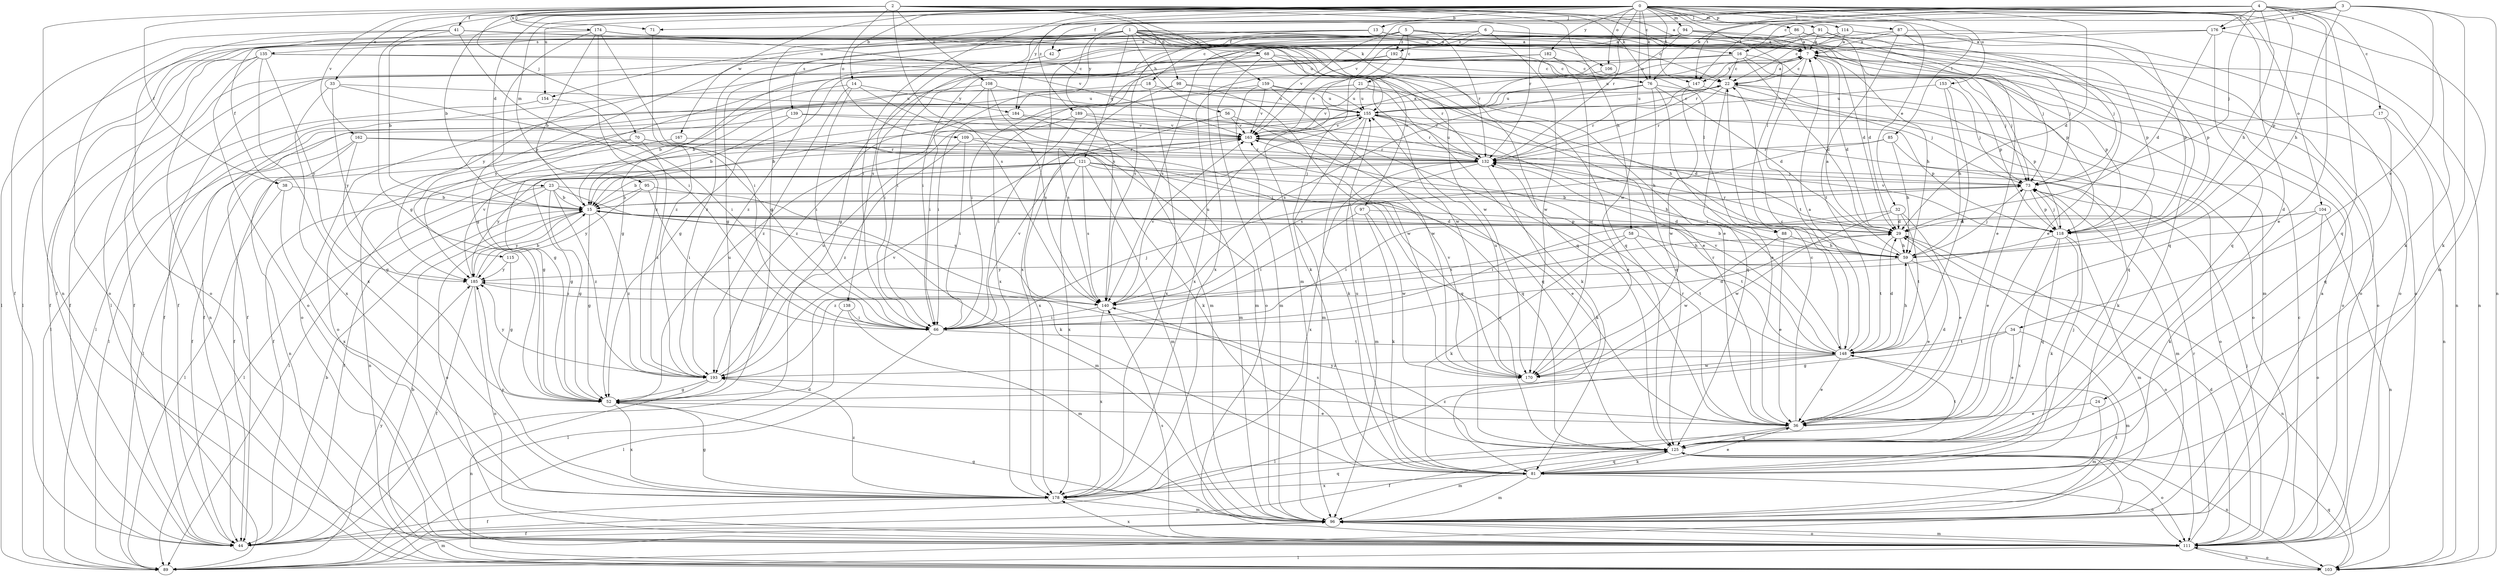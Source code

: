 strict digraph  {
0;
1;
2;
3;
4;
5;
6;
7;
13;
14;
15;
16;
17;
18;
21;
22;
23;
24;
29;
32;
33;
34;
36;
38;
41;
42;
44;
52;
56;
58;
59;
66;
68;
70;
71;
73;
76;
81;
85;
86;
87;
88;
89;
91;
94;
95;
96;
97;
98;
103;
104;
106;
108;
109;
111;
114;
115;
118;
121;
125;
132;
135;
138;
139;
140;
147;
148;
153;
154;
155;
159;
162;
163;
167;
170;
174;
176;
178;
182;
184;
185;
189;
192;
193;
0 -> 13  [label=b];
0 -> 14  [label=b];
0 -> 15  [label=b];
0 -> 23  [label=d];
0 -> 24  [label=d];
0 -> 29  [label=d];
0 -> 32  [label=e];
0 -> 33  [label=e];
0 -> 52  [label=g];
0 -> 66  [label=i];
0 -> 76  [label=k];
0 -> 85  [label=l];
0 -> 86  [label=l];
0 -> 87  [label=l];
0 -> 88  [label=l];
0 -> 91  [label=m];
0 -> 94  [label=m];
0 -> 95  [label=m];
0 -> 96  [label=m];
0 -> 104  [label=o];
0 -> 106  [label=o];
0 -> 114  [label=p];
0 -> 132  [label=r];
0 -> 147  [label=t];
0 -> 153  [label=u];
0 -> 154  [label=u];
0 -> 167  [label=w];
0 -> 170  [label=w];
0 -> 182  [label=y];
0 -> 184  [label=y];
0 -> 189  [label=z];
1 -> 7  [label=a];
1 -> 38  [label=f];
1 -> 56  [label=h];
1 -> 68  [label=j];
1 -> 76  [label=k];
1 -> 88  [label=l];
1 -> 89  [label=l];
1 -> 97  [label=n];
1 -> 106  [label=o];
1 -> 115  [label=p];
1 -> 121  [label=q];
1 -> 125  [label=q];
1 -> 135  [label=s];
1 -> 138  [label=s];
1 -> 139  [label=s];
1 -> 154  [label=u];
1 -> 155  [label=u];
1 -> 170  [label=w];
1 -> 184  [label=y];
2 -> 7  [label=a];
2 -> 16  [label=c];
2 -> 38  [label=f];
2 -> 41  [label=f];
2 -> 58  [label=h];
2 -> 70  [label=j];
2 -> 71  [label=j];
2 -> 76  [label=k];
2 -> 98  [label=n];
2 -> 103  [label=n];
2 -> 108  [label=o];
2 -> 109  [label=o];
2 -> 132  [label=r];
2 -> 140  [label=s];
2 -> 159  [label=v];
2 -> 162  [label=v];
2 -> 174  [label=x];
3 -> 16  [label=c];
3 -> 34  [label=e];
3 -> 52  [label=g];
3 -> 59  [label=h];
3 -> 76  [label=k];
3 -> 81  [label=k];
3 -> 103  [label=n];
3 -> 147  [label=t];
3 -> 176  [label=x];
4 -> 17  [label=c];
4 -> 36  [label=e];
4 -> 42  [label=f];
4 -> 59  [label=h];
4 -> 71  [label=j];
4 -> 73  [label=j];
4 -> 81  [label=k];
4 -> 118  [label=p];
4 -> 125  [label=q];
4 -> 140  [label=s];
4 -> 147  [label=t];
4 -> 163  [label=v];
4 -> 176  [label=x];
5 -> 18  [label=c];
5 -> 21  [label=c];
5 -> 22  [label=c];
5 -> 42  [label=f];
5 -> 44  [label=f];
5 -> 103  [label=n];
5 -> 111  [label=o];
5 -> 132  [label=r];
5 -> 163  [label=v];
5 -> 178  [label=x];
5 -> 192  [label=z];
6 -> 73  [label=j];
6 -> 89  [label=l];
6 -> 96  [label=m];
6 -> 118  [label=p];
6 -> 170  [label=w];
6 -> 192  [label=z];
7 -> 22  [label=c];
7 -> 29  [label=d];
7 -> 59  [label=h];
7 -> 111  [label=o];
7 -> 118  [label=p];
7 -> 147  [label=t];
7 -> 148  [label=t];
7 -> 155  [label=u];
13 -> 7  [label=a];
13 -> 29  [label=d];
13 -> 52  [label=g];
13 -> 111  [label=o];
13 -> 140  [label=s];
13 -> 193  [label=z];
14 -> 15  [label=b];
14 -> 66  [label=i];
14 -> 96  [label=m];
14 -> 184  [label=y];
14 -> 193  [label=z];
15 -> 29  [label=d];
15 -> 52  [label=g];
15 -> 73  [label=j];
15 -> 96  [label=m];
15 -> 111  [label=o];
15 -> 118  [label=p];
15 -> 148  [label=t];
15 -> 185  [label=y];
15 -> 193  [label=z];
16 -> 22  [label=c];
16 -> 29  [label=d];
16 -> 44  [label=f];
16 -> 52  [label=g];
16 -> 96  [label=m];
16 -> 111  [label=o];
16 -> 178  [label=x];
17 -> 103  [label=n];
17 -> 125  [label=q];
17 -> 163  [label=v];
18 -> 155  [label=u];
18 -> 178  [label=x];
18 -> 193  [label=z];
21 -> 44  [label=f];
21 -> 59  [label=h];
21 -> 81  [label=k];
21 -> 89  [label=l];
21 -> 155  [label=u];
21 -> 163  [label=v];
22 -> 7  [label=a];
22 -> 44  [label=f];
22 -> 73  [label=j];
22 -> 118  [label=p];
22 -> 125  [label=q];
22 -> 132  [label=r];
22 -> 155  [label=u];
23 -> 15  [label=b];
23 -> 44  [label=f];
23 -> 52  [label=g];
23 -> 89  [label=l];
23 -> 125  [label=q];
23 -> 140  [label=s];
23 -> 193  [label=z];
24 -> 36  [label=e];
24 -> 96  [label=m];
29 -> 59  [label=h];
29 -> 111  [label=o];
29 -> 132  [label=r];
29 -> 148  [label=t];
32 -> 29  [label=d];
32 -> 36  [label=e];
32 -> 66  [label=i];
32 -> 148  [label=t];
32 -> 170  [label=w];
33 -> 66  [label=i];
33 -> 155  [label=u];
33 -> 178  [label=x];
33 -> 185  [label=y];
34 -> 36  [label=e];
34 -> 52  [label=g];
34 -> 96  [label=m];
34 -> 148  [label=t];
36 -> 22  [label=c];
36 -> 29  [label=d];
36 -> 44  [label=f];
36 -> 125  [label=q];
36 -> 132  [label=r];
36 -> 193  [label=z];
38 -> 15  [label=b];
38 -> 89  [label=l];
38 -> 178  [label=x];
41 -> 7  [label=a];
41 -> 15  [label=b];
41 -> 44  [label=f];
41 -> 66  [label=i];
41 -> 111  [label=o];
41 -> 163  [label=v];
42 -> 66  [label=i];
44 -> 15  [label=b];
44 -> 29  [label=d];
52 -> 36  [label=e];
52 -> 155  [label=u];
52 -> 178  [label=x];
56 -> 125  [label=q];
56 -> 163  [label=v];
56 -> 178  [label=x];
58 -> 59  [label=h];
58 -> 81  [label=k];
58 -> 140  [label=s];
58 -> 148  [label=t];
59 -> 7  [label=a];
59 -> 15  [label=b];
59 -> 36  [label=e];
59 -> 73  [label=j];
59 -> 103  [label=n];
59 -> 185  [label=y];
66 -> 29  [label=d];
66 -> 73  [label=j];
66 -> 89  [label=l];
66 -> 148  [label=t];
66 -> 163  [label=v];
68 -> 22  [label=c];
68 -> 52  [label=g];
68 -> 111  [label=o];
68 -> 132  [label=r];
68 -> 170  [label=w];
68 -> 178  [label=x];
70 -> 52  [label=g];
70 -> 103  [label=n];
70 -> 125  [label=q];
70 -> 132  [label=r];
70 -> 193  [label=z];
71 -> 193  [label=z];
73 -> 15  [label=b];
73 -> 36  [label=e];
73 -> 96  [label=m];
73 -> 118  [label=p];
76 -> 29  [label=d];
76 -> 36  [label=e];
76 -> 44  [label=f];
76 -> 111  [label=o];
76 -> 125  [label=q];
76 -> 140  [label=s];
76 -> 155  [label=u];
81 -> 36  [label=e];
81 -> 73  [label=j];
81 -> 96  [label=m];
81 -> 111  [label=o];
81 -> 125  [label=q];
81 -> 155  [label=u];
81 -> 178  [label=x];
85 -> 59  [label=h];
85 -> 81  [label=k];
85 -> 132  [label=r];
85 -> 140  [label=s];
86 -> 7  [label=a];
86 -> 36  [label=e];
86 -> 66  [label=i];
86 -> 73  [label=j];
86 -> 193  [label=z];
87 -> 7  [label=a];
87 -> 36  [label=e];
87 -> 66  [label=i];
87 -> 118  [label=p];
87 -> 148  [label=t];
88 -> 36  [label=e];
88 -> 59  [label=h];
88 -> 170  [label=w];
89 -> 96  [label=m];
89 -> 185  [label=y];
91 -> 7  [label=a];
91 -> 29  [label=d];
91 -> 118  [label=p];
91 -> 132  [label=r];
91 -> 178  [label=x];
94 -> 7  [label=a];
94 -> 73  [label=j];
94 -> 125  [label=q];
94 -> 140  [label=s];
94 -> 155  [label=u];
94 -> 185  [label=y];
95 -> 15  [label=b];
95 -> 66  [label=i];
95 -> 81  [label=k];
95 -> 185  [label=y];
96 -> 7  [label=a];
96 -> 44  [label=f];
96 -> 52  [label=g];
96 -> 111  [label=o];
96 -> 148  [label=t];
97 -> 29  [label=d];
97 -> 66  [label=i];
97 -> 81  [label=k];
97 -> 170  [label=w];
98 -> 15  [label=b];
98 -> 140  [label=s];
98 -> 155  [label=u];
98 -> 170  [label=w];
103 -> 15  [label=b];
103 -> 111  [label=o];
103 -> 125  [label=q];
104 -> 29  [label=d];
104 -> 66  [label=i];
104 -> 81  [label=k];
104 -> 103  [label=n];
104 -> 111  [label=o];
106 -> 73  [label=j];
106 -> 163  [label=v];
108 -> 66  [label=i];
108 -> 96  [label=m];
108 -> 111  [label=o];
108 -> 140  [label=s];
108 -> 155  [label=u];
109 -> 66  [label=i];
109 -> 81  [label=k];
109 -> 132  [label=r];
109 -> 193  [label=z];
111 -> 22  [label=c];
111 -> 29  [label=d];
111 -> 73  [label=j];
111 -> 89  [label=l];
111 -> 96  [label=m];
111 -> 103  [label=n];
111 -> 132  [label=r];
111 -> 140  [label=s];
111 -> 178  [label=x];
114 -> 7  [label=a];
114 -> 22  [label=c];
114 -> 89  [label=l];
114 -> 111  [label=o];
114 -> 118  [label=p];
115 -> 52  [label=g];
115 -> 185  [label=y];
118 -> 73  [label=j];
118 -> 81  [label=k];
118 -> 96  [label=m];
118 -> 125  [label=q];
118 -> 163  [label=v];
118 -> 178  [label=x];
118 -> 193  [label=z];
121 -> 15  [label=b];
121 -> 36  [label=e];
121 -> 52  [label=g];
121 -> 59  [label=h];
121 -> 73  [label=j];
121 -> 96  [label=m];
121 -> 103  [label=n];
121 -> 140  [label=s];
121 -> 178  [label=x];
125 -> 81  [label=k];
125 -> 89  [label=l];
125 -> 96  [label=m];
125 -> 103  [label=n];
125 -> 111  [label=o];
125 -> 140  [label=s];
125 -> 148  [label=t];
125 -> 185  [label=y];
132 -> 73  [label=j];
132 -> 81  [label=k];
132 -> 89  [label=l];
132 -> 96  [label=m];
132 -> 155  [label=u];
132 -> 178  [label=x];
132 -> 185  [label=y];
135 -> 22  [label=c];
135 -> 36  [label=e];
135 -> 44  [label=f];
135 -> 103  [label=n];
135 -> 111  [label=o];
135 -> 178  [label=x];
135 -> 185  [label=y];
138 -> 66  [label=i];
138 -> 89  [label=l];
138 -> 96  [label=m];
139 -> 15  [label=b];
139 -> 59  [label=h];
139 -> 111  [label=o];
139 -> 163  [label=v];
140 -> 66  [label=i];
140 -> 155  [label=u];
140 -> 163  [label=v];
140 -> 178  [label=x];
147 -> 125  [label=q];
147 -> 132  [label=r];
147 -> 170  [label=w];
148 -> 7  [label=a];
148 -> 22  [label=c];
148 -> 29  [label=d];
148 -> 36  [label=e];
148 -> 59  [label=h];
148 -> 89  [label=l];
148 -> 132  [label=r];
148 -> 163  [label=v];
148 -> 170  [label=w];
148 -> 193  [label=z];
153 -> 59  [label=h];
153 -> 73  [label=j];
153 -> 148  [label=t];
153 -> 155  [label=u];
154 -> 66  [label=i];
154 -> 89  [label=l];
155 -> 22  [label=c];
155 -> 29  [label=d];
155 -> 81  [label=k];
155 -> 89  [label=l];
155 -> 96  [label=m];
155 -> 118  [label=p];
155 -> 132  [label=r];
155 -> 163  [label=v];
159 -> 66  [label=i];
159 -> 96  [label=m];
159 -> 148  [label=t];
159 -> 155  [label=u];
159 -> 163  [label=v];
159 -> 170  [label=w];
162 -> 44  [label=f];
162 -> 52  [label=g];
162 -> 89  [label=l];
162 -> 125  [label=q];
162 -> 132  [label=r];
163 -> 7  [label=a];
163 -> 44  [label=f];
163 -> 111  [label=o];
163 -> 132  [label=r];
167 -> 44  [label=f];
167 -> 132  [label=r];
170 -> 155  [label=u];
170 -> 163  [label=v];
174 -> 7  [label=a];
174 -> 15  [label=b];
174 -> 36  [label=e];
174 -> 52  [label=g];
174 -> 66  [label=i];
174 -> 111  [label=o];
174 -> 125  [label=q];
174 -> 193  [label=z];
176 -> 7  [label=a];
176 -> 29  [label=d];
176 -> 52  [label=g];
176 -> 103  [label=n];
176 -> 125  [label=q];
178 -> 44  [label=f];
178 -> 52  [label=g];
178 -> 96  [label=m];
178 -> 125  [label=q];
178 -> 185  [label=y];
178 -> 193  [label=z];
182 -> 22  [label=c];
182 -> 44  [label=f];
182 -> 73  [label=j];
182 -> 170  [label=w];
182 -> 185  [label=y];
184 -> 52  [label=g];
184 -> 96  [label=m];
184 -> 163  [label=v];
185 -> 15  [label=b];
185 -> 44  [label=f];
185 -> 111  [label=o];
185 -> 140  [label=s];
185 -> 163  [label=v];
189 -> 15  [label=b];
189 -> 36  [label=e];
189 -> 66  [label=i];
189 -> 163  [label=v];
192 -> 22  [label=c];
192 -> 44  [label=f];
192 -> 66  [label=i];
192 -> 81  [label=k];
192 -> 118  [label=p];
193 -> 52  [label=g];
193 -> 103  [label=n];
193 -> 155  [label=u];
193 -> 163  [label=v];
193 -> 185  [label=y];
}
